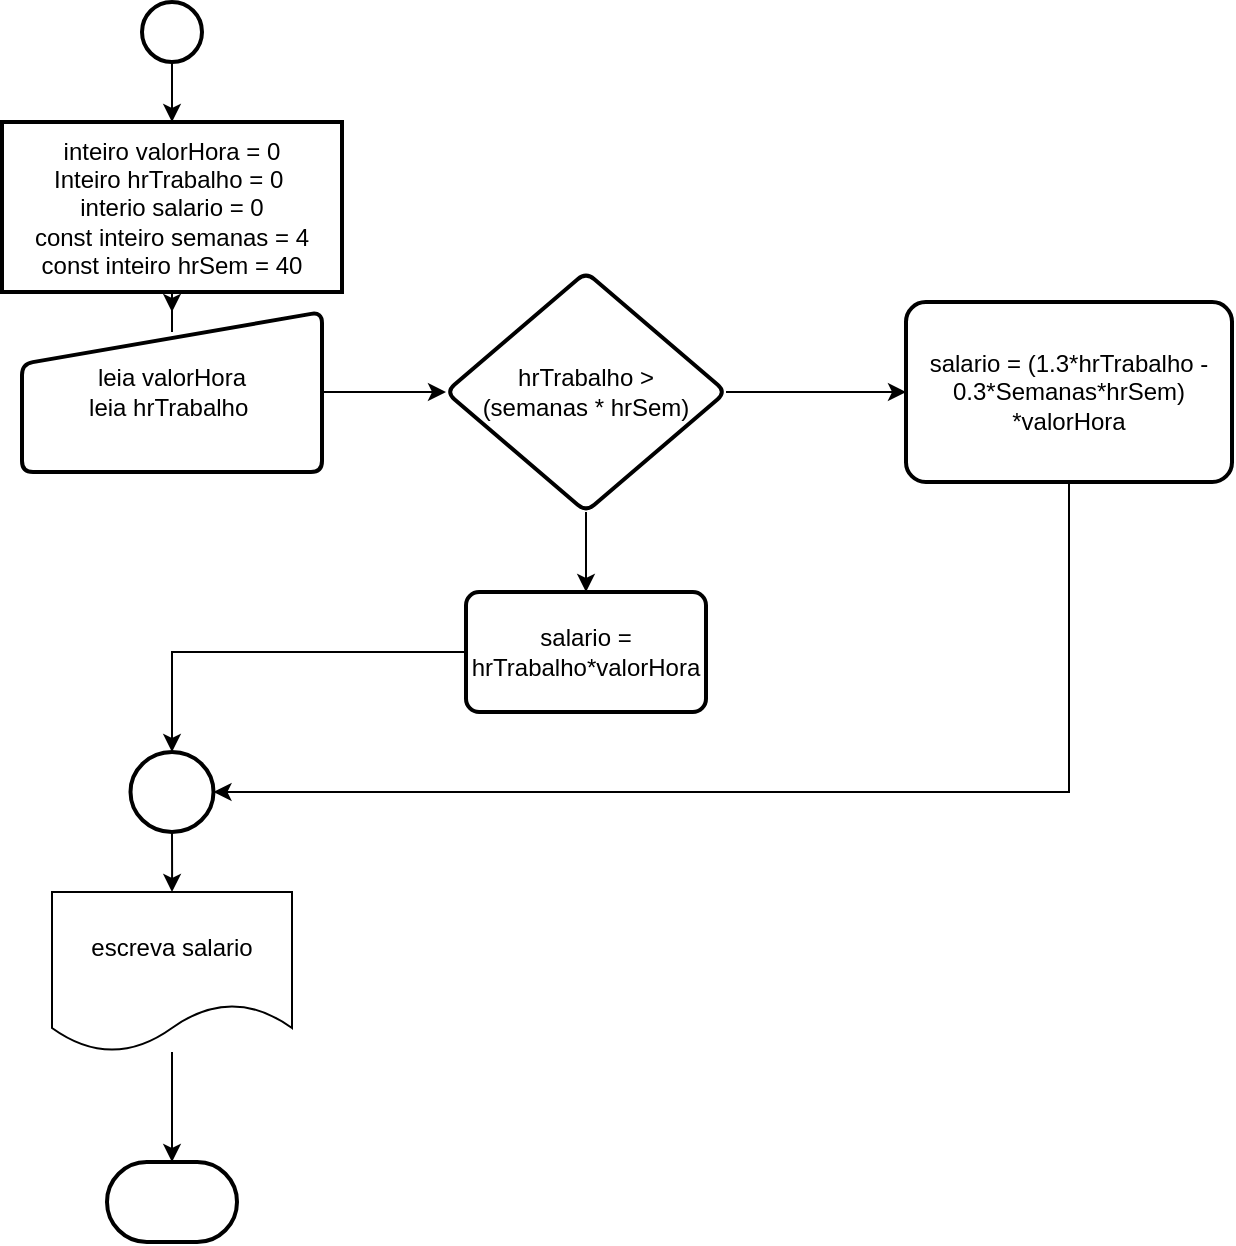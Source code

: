 <mxfile version="22.0.3" type="github">
  <diagram id="C5RBs43oDa-KdzZeNtuy" name="Page-1">
    <mxGraphModel dx="660" dy="643" grid="1" gridSize="10" guides="1" tooltips="1" connect="1" arrows="1" fold="1" page="1" pageScale="1" pageWidth="827" pageHeight="1169" math="0" shadow="0">
      <root>
        <mxCell id="WIyWlLk6GJQsqaUBKTNV-0" />
        <mxCell id="WIyWlLk6GJQsqaUBKTNV-1" parent="WIyWlLk6GJQsqaUBKTNV-0" />
        <mxCell id="CJKHOdJ8rTOLBs5QuWpi-0" value="" style="edgeStyle=orthogonalEdgeStyle;rounded=0;orthogonalLoop=1;jettySize=auto;html=1;" edge="1" parent="WIyWlLk6GJQsqaUBKTNV-1" source="CJKHOdJ8rTOLBs5QuWpi-1" target="CJKHOdJ8rTOLBs5QuWpi-6">
          <mxGeometry relative="1" as="geometry" />
        </mxCell>
        <mxCell id="CJKHOdJ8rTOLBs5QuWpi-1" value="" style="strokeWidth=2;html=1;shape=mxgraph.flowchart.start_2;whiteSpace=wrap;" vertex="1" parent="WIyWlLk6GJQsqaUBKTNV-1">
          <mxGeometry x="115" y="25" width="30" height="30" as="geometry" />
        </mxCell>
        <mxCell id="CJKHOdJ8rTOLBs5QuWpi-2" value="" style="strokeWidth=2;html=1;shape=mxgraph.flowchart.terminator;whiteSpace=wrap;" vertex="1" parent="WIyWlLk6GJQsqaUBKTNV-1">
          <mxGeometry x="97.5" y="605" width="65" height="40" as="geometry" />
        </mxCell>
        <mxCell id="CJKHOdJ8rTOLBs5QuWpi-5" value="" style="edgeStyle=orthogonalEdgeStyle;rounded=0;orthogonalLoop=1;jettySize=auto;html=1;" edge="1" parent="WIyWlLk6GJQsqaUBKTNV-1" source="CJKHOdJ8rTOLBs5QuWpi-6" target="CJKHOdJ8rTOLBs5QuWpi-8">
          <mxGeometry relative="1" as="geometry" />
        </mxCell>
        <mxCell id="CJKHOdJ8rTOLBs5QuWpi-6" value="inteiro valorHora = 0&lt;br&gt;Inteiro hrTrabalho = 0&amp;nbsp;&lt;br&gt;interio salario = 0&lt;br&gt;const inteiro semanas = 4&lt;br&gt;const inteiro hrSem = 40" style="whiteSpace=wrap;html=1;strokeWidth=2;" vertex="1" parent="WIyWlLk6GJQsqaUBKTNV-1">
          <mxGeometry x="45" y="85" width="170" height="85" as="geometry" />
        </mxCell>
        <mxCell id="CJKHOdJ8rTOLBs5QuWpi-20" value="" style="edgeStyle=orthogonalEdgeStyle;rounded=0;orthogonalLoop=1;jettySize=auto;html=1;" edge="1" parent="WIyWlLk6GJQsqaUBKTNV-1" source="CJKHOdJ8rTOLBs5QuWpi-8" target="CJKHOdJ8rTOLBs5QuWpi-19">
          <mxGeometry relative="1" as="geometry" />
        </mxCell>
        <mxCell id="CJKHOdJ8rTOLBs5QuWpi-8" value="leia valorHora&lt;br style=&quot;border-color: var(--border-color);&quot;&gt;leia hrTrabalho&amp;nbsp;" style="html=1;strokeWidth=2;shape=manualInput;whiteSpace=wrap;rounded=1;size=26;arcSize=11;" vertex="1" parent="WIyWlLk6GJQsqaUBKTNV-1">
          <mxGeometry x="55" y="180" width="150" height="80" as="geometry" />
        </mxCell>
        <mxCell id="CJKHOdJ8rTOLBs5QuWpi-22" value="" style="edgeStyle=orthogonalEdgeStyle;rounded=0;orthogonalLoop=1;jettySize=auto;html=1;" edge="1" parent="WIyWlLk6GJQsqaUBKTNV-1" source="CJKHOdJ8rTOLBs5QuWpi-19" target="CJKHOdJ8rTOLBs5QuWpi-21">
          <mxGeometry relative="1" as="geometry" />
        </mxCell>
        <mxCell id="CJKHOdJ8rTOLBs5QuWpi-24" value="" style="edgeStyle=orthogonalEdgeStyle;rounded=0;orthogonalLoop=1;jettySize=auto;html=1;" edge="1" parent="WIyWlLk6GJQsqaUBKTNV-1" source="CJKHOdJ8rTOLBs5QuWpi-19" target="CJKHOdJ8rTOLBs5QuWpi-23">
          <mxGeometry relative="1" as="geometry" />
        </mxCell>
        <mxCell id="CJKHOdJ8rTOLBs5QuWpi-19" value="hrTrabalho&amp;nbsp;&amp;gt; &lt;br&gt;(semanas * hrSem)" style="rhombus;whiteSpace=wrap;html=1;strokeWidth=2;rounded=1;arcSize=11;" vertex="1" parent="WIyWlLk6GJQsqaUBKTNV-1">
          <mxGeometry x="267" y="160" width="140" height="120" as="geometry" />
        </mxCell>
        <mxCell id="wNKntKtIpD97b1sU3D4n-2" style="edgeStyle=orthogonalEdgeStyle;rounded=0;orthogonalLoop=1;jettySize=auto;html=1;entryX=0.5;entryY=0;entryDx=0;entryDy=0;" edge="1" parent="WIyWlLk6GJQsqaUBKTNV-1" source="CJKHOdJ8rTOLBs5QuWpi-21" target="wNKntKtIpD97b1sU3D4n-0">
          <mxGeometry relative="1" as="geometry" />
        </mxCell>
        <mxCell id="CJKHOdJ8rTOLBs5QuWpi-21" value="salario = hrTrabalho*valorHora" style="whiteSpace=wrap;html=1;strokeWidth=2;rounded=1;arcSize=11;" vertex="1" parent="WIyWlLk6GJQsqaUBKTNV-1">
          <mxGeometry x="277" y="320" width="120" height="60" as="geometry" />
        </mxCell>
        <mxCell id="wNKntKtIpD97b1sU3D4n-1" value="" style="edgeStyle=orthogonalEdgeStyle;rounded=0;orthogonalLoop=1;jettySize=auto;html=1;" edge="1" parent="WIyWlLk6GJQsqaUBKTNV-1" source="CJKHOdJ8rTOLBs5QuWpi-23" target="wNKntKtIpD97b1sU3D4n-0">
          <mxGeometry relative="1" as="geometry">
            <Array as="points">
              <mxPoint x="579" y="420" />
            </Array>
          </mxGeometry>
        </mxCell>
        <mxCell id="CJKHOdJ8rTOLBs5QuWpi-23" value="salario = (1.3*hrTrabalho - 0.3*Semanas*hrSem)&lt;br&gt;*valorHora" style="whiteSpace=wrap;html=1;strokeWidth=2;rounded=1;arcSize=11;" vertex="1" parent="WIyWlLk6GJQsqaUBKTNV-1">
          <mxGeometry x="497" y="175" width="163" height="90" as="geometry" />
        </mxCell>
        <mxCell id="wNKntKtIpD97b1sU3D4n-5" value="" style="edgeStyle=orthogonalEdgeStyle;rounded=0;orthogonalLoop=1;jettySize=auto;html=1;" edge="1" parent="WIyWlLk6GJQsqaUBKTNV-1" source="wNKntKtIpD97b1sU3D4n-0" target="wNKntKtIpD97b1sU3D4n-3">
          <mxGeometry relative="1" as="geometry" />
        </mxCell>
        <mxCell id="wNKntKtIpD97b1sU3D4n-0" value="" style="ellipse;whiteSpace=wrap;html=1;strokeWidth=2;rounded=1;arcSize=11;" vertex="1" parent="WIyWlLk6GJQsqaUBKTNV-1">
          <mxGeometry x="109.25" y="400" width="41.5" height="40" as="geometry" />
        </mxCell>
        <mxCell id="wNKntKtIpD97b1sU3D4n-6" value="" style="edgeStyle=orthogonalEdgeStyle;rounded=0;orthogonalLoop=1;jettySize=auto;html=1;" edge="1" parent="WIyWlLk6GJQsqaUBKTNV-1" source="wNKntKtIpD97b1sU3D4n-3" target="CJKHOdJ8rTOLBs5QuWpi-2">
          <mxGeometry relative="1" as="geometry" />
        </mxCell>
        <mxCell id="wNKntKtIpD97b1sU3D4n-3" value="escreva salario" style="shape=document;whiteSpace=wrap;html=1;boundedLbl=1;" vertex="1" parent="WIyWlLk6GJQsqaUBKTNV-1">
          <mxGeometry x="70" y="470" width="120" height="80" as="geometry" />
        </mxCell>
      </root>
    </mxGraphModel>
  </diagram>
</mxfile>
